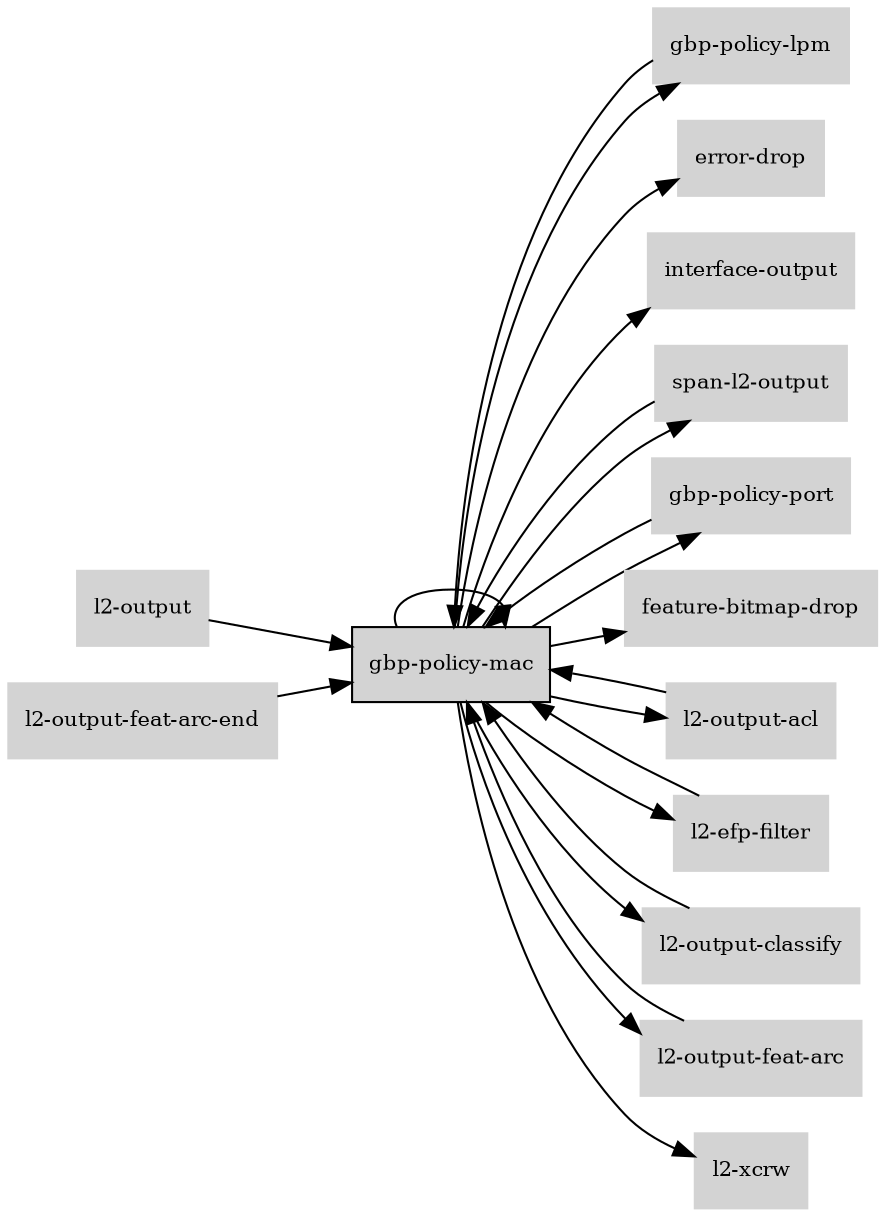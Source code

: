 digraph "gbp_policy_mac_subgraph" {
  rankdir=LR;
  node [shape=box, style=filled, fontsize=10, color=lightgray, fontcolor=black, fillcolor=lightgray];
  "gbp-policy-mac" [color=black, fontcolor=black, fillcolor=lightgray];
  edge [fontsize=8];
  "gbp-policy-lpm" -> "gbp-policy-mac";
  "gbp-policy-mac" -> "error-drop";
  "gbp-policy-mac" -> "interface-output";
  "gbp-policy-mac" -> "span-l2-output";
  "gbp-policy-mac" -> "gbp-policy-lpm";
  "gbp-policy-mac" -> "gbp-policy-port";
  "gbp-policy-mac" -> "gbp-policy-mac";
  "gbp-policy-mac" -> "feature-bitmap-drop";
  "gbp-policy-mac" -> "l2-output-acl";
  "gbp-policy-mac" -> "l2-efp-filter";
  "gbp-policy-mac" -> "l2-output-classify";
  "gbp-policy-mac" -> "l2-output-feat-arc";
  "gbp-policy-mac" -> "l2-xcrw";
  "gbp-policy-port" -> "gbp-policy-mac";
  "l2-efp-filter" -> "gbp-policy-mac";
  "l2-output-classify" -> "gbp-policy-mac";
  "l2-output" -> "gbp-policy-mac";
  "l2-output-acl" -> "gbp-policy-mac";
  "l2-output-feat-arc" -> "gbp-policy-mac";
  "l2-output-feat-arc-end" -> "gbp-policy-mac";
  "span-l2-output" -> "gbp-policy-mac";
}
